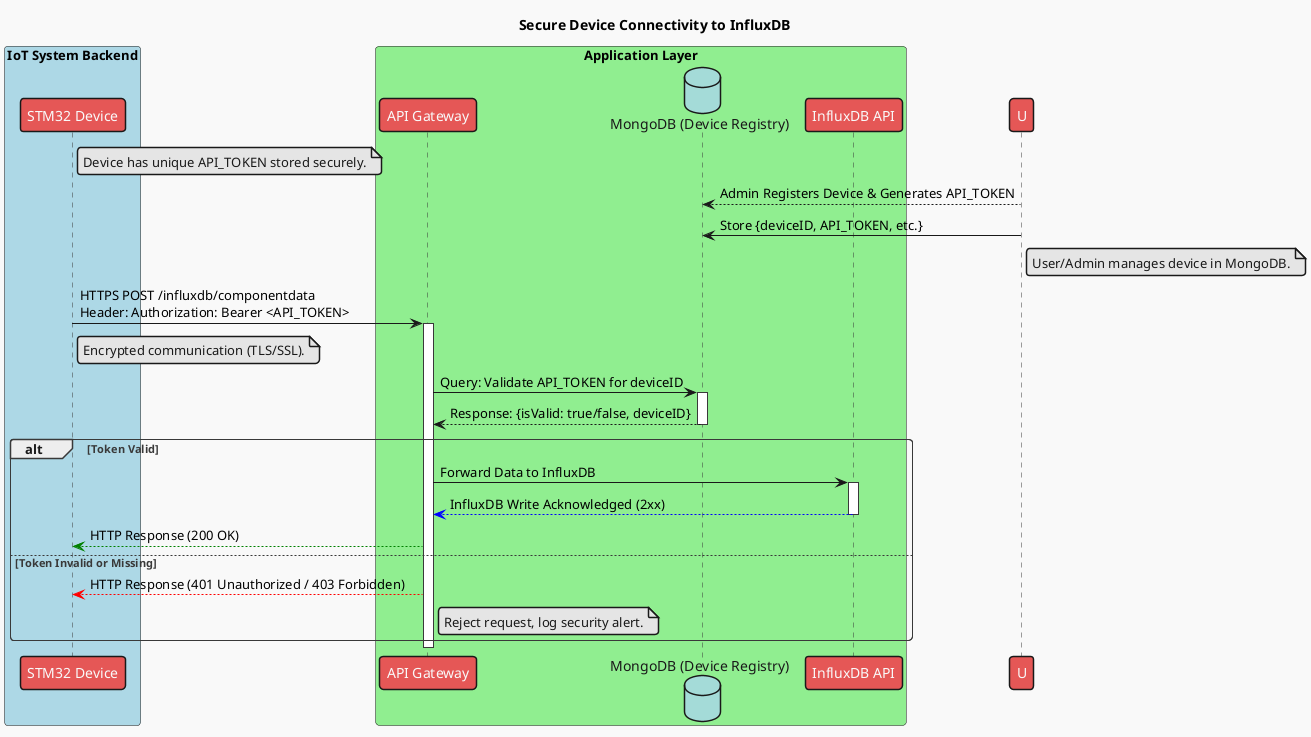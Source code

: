 @startuml
!theme mars

title Secure Device Connectivity to InfluxDB

box "IoT System Backend" #LightBlue
    participant "STM32 Device" as D
end box

box "Application Layer" #LightGreen
    participant "API Gateway" as API
    database "MongoDB (Device Registry)" as MDB
    participant "InfluxDB API" as InfluxAPI
end box

note right of D : Device has unique API_TOKEN stored securely.

' Device Initialization & Registration (Pre-deployment/Provisioning)
MDB <-- U : Admin Registers Device & Generates API_TOKEN
U -> MDB : Store {deviceID, API_TOKEN, etc.}
note right of U : User/Admin manages device in MongoDB.

' Device Connection Flow
D -> API : HTTPS POST /influxdb/componentdata\nHeader: Authorization: Bearer <API_TOKEN>
activate API
note right of D : Encrypted communication (TLS/SSL).

API -> MDB : Query: Validate API_TOKEN for deviceID
activate MDB
MDB --> API : Response: {isValid: true/false, deviceID}
deactivate MDB

alt Token Valid
    API -> InfluxAPI : Forward Data to InfluxDB
    activate InfluxAPI
    InfluxAPI --[#blue]-> API : InfluxDB Write Acknowledged (2xx)
    deactivate InfluxAPI
    API --[#green]-> D : HTTP Response (200 OK)
else Token Invalid or Missing
    API --[#red]-> D : HTTP Response (401 Unauthorized / 403 Forbidden)
    note right of API : Reject request, log security alert.
end alt
deactivate API

@enduml
